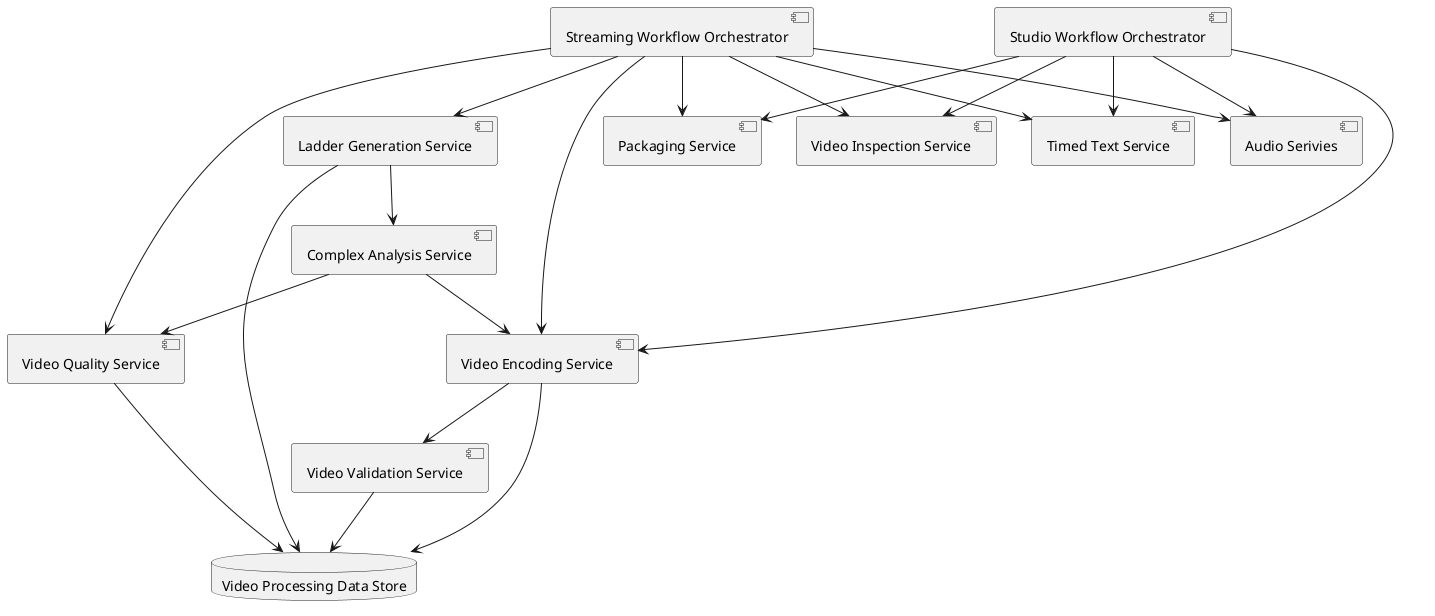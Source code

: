 @startuml Netflix Video Processing
component "Streaming Workflow Orchestrator" as streaming
component "Studio Workflow Orchestrator" as studio
component "Timed Text Service" as timed_text
component "Audio Serivies" as audio
component "Packaging Service" as packaging
component "Video Inspection Service" as video_inspection
component "Ladder Generation Service" as ladder
component "Video Encoding Service" as video_encoding
component "Video Quality Service" as video_quality
component "Complex Analysis Service" as complex_analysis
component "Video Validation Service" as video_validation
database "Video Processing Data Store" as video_store

streaming --> timed_text
streaming --> audio
streaming --> packaging
streaming --> video_inspection
streaming --> ladder
streaming --> video_encoding
streaming --> video_quality
studio --> timed_text
studio --> audio
studio --> packaging
studio --> video_inspection
studio --> video_encoding
ladder --> complex_analysis
ladder --> video_store
complex_analysis --> video_encoding
complex_analysis --> video_quality
video_encoding --> video_validation
video_encoding --> video_store
video_quality --> video_store
video_validation --> video_store
@enduml